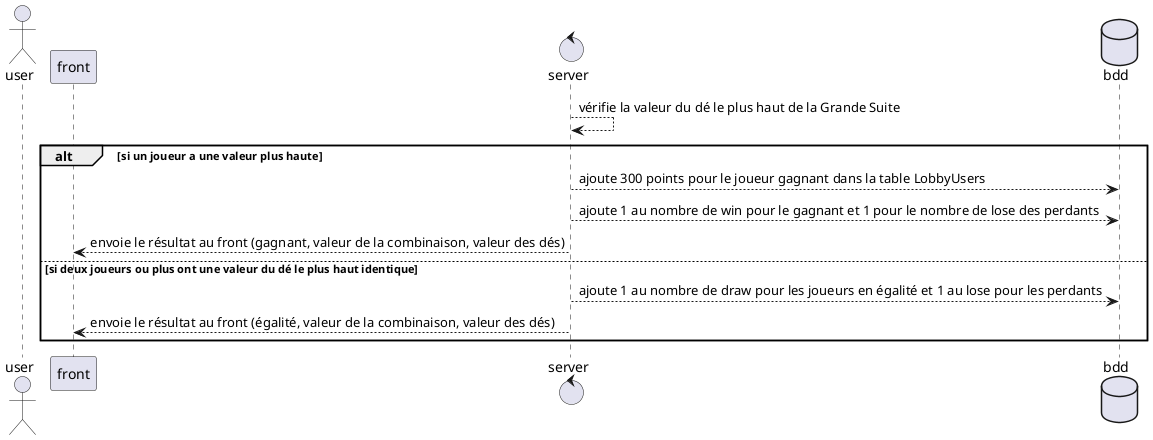 @startuml Algorithme : Recherche Paire
actor user as user
participant front as front
control server as server
database bdd as bdd
server --> server : vérifie la valeur du dé le plus haut de la Grande Suite
alt si un joueur a une valeur plus haute
    server --> bdd : ajoute 300 points pour le joueur gagnant dans la table LobbyUsers
    server --> bdd : ajoute 1 au nombre de win pour le gagnant et 1 pour le nombre de lose des perdants
    server --> front : envoie le résultat au front (gagnant, valeur de la combinaison, valeur des dés)
else si deux joueurs ou plus ont une valeur du dé le plus haut identique
    server --> bdd : ajoute 1 au nombre de draw pour les joueurs en égalité et 1 au lose pour les perdants
    server --> front : envoie le résultat au front (égalité, valeur de la combinaison, valeur des dés)
end
@enduml